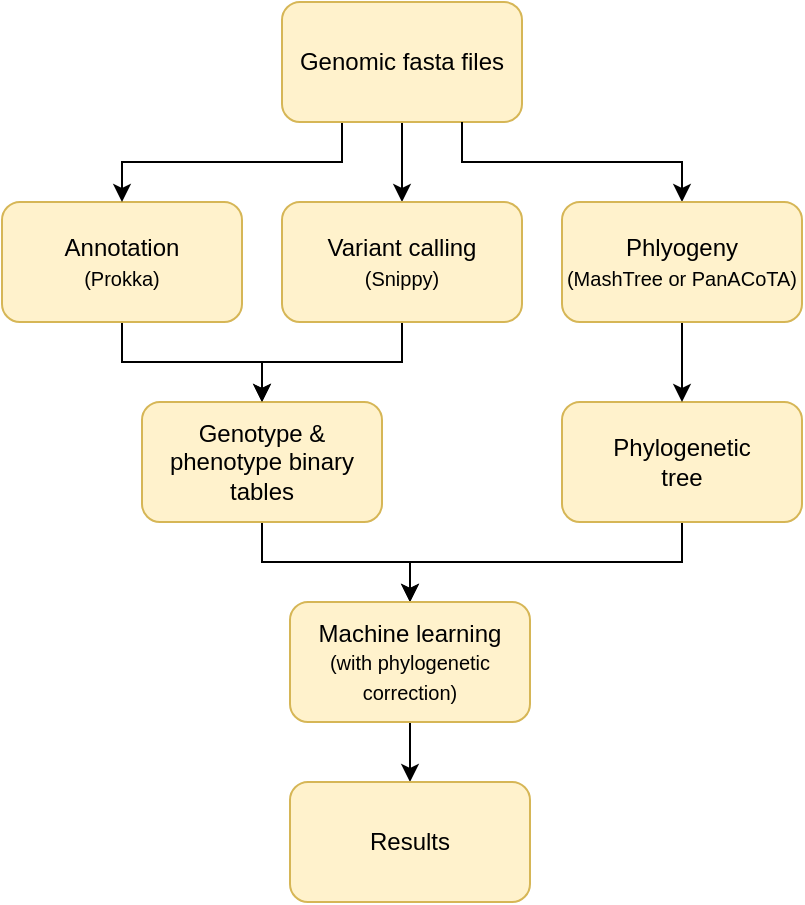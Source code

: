 <mxfile version="26.2.14">
  <diagram name="Page-1" id="MbhGSACNb4gu_uGpFhin">
    <mxGraphModel dx="984" dy="564" grid="1" gridSize="10" guides="1" tooltips="1" connect="1" arrows="1" fold="1" page="1" pageScale="1" pageWidth="827" pageHeight="1169" background="none" math="0" shadow="0">
      <root>
        <mxCell id="0" />
        <mxCell id="1" parent="0" />
        <mxCell id="dxXVFsZv-Mx1Nc2ohDS--4" style="edgeStyle=orthogonalEdgeStyle;rounded=0;orthogonalLoop=1;jettySize=auto;html=1;exitX=0.5;exitY=1;exitDx=0;exitDy=0;entryX=0.5;entryY=0;entryDx=0;entryDy=0;" edge="1" parent="1" source="acNoMvWJMsMCijYzbIam-1" target="acNoMvWJMsMCijYzbIam-19">
          <mxGeometry relative="1" as="geometry">
            <mxPoint x="340" y="220" as="targetPoint" />
          </mxGeometry>
        </mxCell>
        <mxCell id="acNoMvWJMsMCijYzbIam-1" value="Annotation&lt;div&gt;&lt;font style=&quot;font-size: 10px;&quot;&gt;(Prokka)&lt;/font&gt;&lt;/div&gt;" style="rounded=1;whiteSpace=wrap;html=1;fillColor=#fff2cc;strokeColor=#d6b656;" parent="1" vertex="1">
          <mxGeometry x="210" y="130" width="120" height="60" as="geometry" />
        </mxCell>
        <mxCell id="dxXVFsZv-Mx1Nc2ohDS--8" style="edgeStyle=orthogonalEdgeStyle;rounded=0;orthogonalLoop=1;jettySize=auto;html=1;exitX=0.5;exitY=1;exitDx=0;exitDy=0;entryX=0.5;entryY=0;entryDx=0;entryDy=0;" edge="1" parent="1" source="acNoMvWJMsMCijYzbIam-19" target="EttusDQc6cs6hr2crV58-21">
          <mxGeometry relative="1" as="geometry" />
        </mxCell>
        <mxCell id="acNoMvWJMsMCijYzbIam-19" value="Genotype &amp;amp; phenotype binary tables" style="whiteSpace=wrap;html=1;rounded=1;fillColor=#fff2cc;strokeColor=#d6b656;" parent="1" vertex="1">
          <mxGeometry x="280" y="230" width="120" height="60" as="geometry" />
        </mxCell>
        <mxCell id="dxXVFsZv-Mx1Nc2ohDS--9" style="edgeStyle=orthogonalEdgeStyle;rounded=0;orthogonalLoop=1;jettySize=auto;html=1;exitX=0.5;exitY=1;exitDx=0;exitDy=0;entryX=0.5;entryY=0;entryDx=0;entryDy=0;" edge="1" parent="1" source="EttusDQc6cs6hr2crV58-11" target="EttusDQc6cs6hr2crV58-21">
          <mxGeometry relative="1" as="geometry" />
        </mxCell>
        <mxCell id="EttusDQc6cs6hr2crV58-11" value="Phylogenetic&lt;br&gt;tree" style="rounded=1;whiteSpace=wrap;html=1;fillColor=#fff2cc;strokeColor=#d6b656;" parent="1" vertex="1">
          <mxGeometry x="490" y="230" width="120" height="60" as="geometry" />
        </mxCell>
        <mxCell id="dxXVFsZv-Mx1Nc2ohDS--10" value="" style="edgeStyle=orthogonalEdgeStyle;rounded=0;orthogonalLoop=1;jettySize=auto;html=1;" edge="1" parent="1" source="EttusDQc6cs6hr2crV58-21" target="EttusDQc6cs6hr2crV58-70">
          <mxGeometry relative="1" as="geometry" />
        </mxCell>
        <mxCell id="EttusDQc6cs6hr2crV58-21" value="Machine learning&lt;div&gt;&lt;font style=&quot;font-size: 10px;&quot;&gt;(with phylogenetic correction)&lt;/font&gt;&lt;/div&gt;" style="rounded=1;whiteSpace=wrap;html=1;fillColor=#fff2cc;strokeColor=#d6b656;" parent="1" vertex="1">
          <mxGeometry x="354" y="330" width="120" height="60" as="geometry" />
        </mxCell>
        <mxCell id="EttusDQc6cs6hr2crV58-70" value="Results" style="rounded=1;whiteSpace=wrap;html=1;fillColor=#fff2cc;strokeColor=#d6b656;" parent="1" vertex="1">
          <mxGeometry x="354" y="420" width="120" height="60" as="geometry" />
        </mxCell>
        <mxCell id="hFegTtOwy7nXW7bJ5HmI-9" style="edgeStyle=orthogonalEdgeStyle;rounded=0;orthogonalLoop=1;jettySize=auto;html=1;entryX=0.5;entryY=0;entryDx=0;entryDy=0;exitX=0.25;exitY=1;exitDx=0;exitDy=0;" parent="1" source="hFegTtOwy7nXW7bJ5HmI-8" target="acNoMvWJMsMCijYzbIam-1" edge="1">
          <mxGeometry relative="1" as="geometry" />
        </mxCell>
        <mxCell id="dxXVFsZv-Mx1Nc2ohDS--2" style="edgeStyle=orthogonalEdgeStyle;rounded=0;orthogonalLoop=1;jettySize=auto;html=1;exitX=0.5;exitY=1;exitDx=0;exitDy=0;entryX=0.5;entryY=0;entryDx=0;entryDy=0;" edge="1" parent="1" source="hFegTtOwy7nXW7bJ5HmI-8" target="dxXVFsZv-Mx1Nc2ohDS--1">
          <mxGeometry relative="1" as="geometry" />
        </mxCell>
        <mxCell id="hFegTtOwy7nXW7bJ5HmI-8" value="Genomic fasta files" style="rounded=1;whiteSpace=wrap;html=1;fillColor=#fff2cc;strokeColor=#d6b656;" parent="1" vertex="1">
          <mxGeometry x="350" y="30" width="120" height="60" as="geometry" />
        </mxCell>
        <mxCell id="0gsvJsnFjAPhSoMY4tv9-5" style="edgeStyle=orthogonalEdgeStyle;rounded=0;orthogonalLoop=1;jettySize=auto;html=1;exitX=0.75;exitY=1;exitDx=0;exitDy=0;entryX=0.5;entryY=0;entryDx=0;entryDy=0;" parent="1" source="hFegTtOwy7nXW7bJ5HmI-8" target="0gsvJsnFjAPhSoMY4tv9-8" edge="1">
          <mxGeometry relative="1" as="geometry">
            <mxPoint x="583" y="70" as="targetPoint" />
          </mxGeometry>
        </mxCell>
        <mxCell id="dxXVFsZv-Mx1Nc2ohDS--3" style="edgeStyle=orthogonalEdgeStyle;rounded=0;orthogonalLoop=1;jettySize=auto;html=1;exitX=0.5;exitY=1;exitDx=0;exitDy=0;" edge="1" parent="1" source="0gsvJsnFjAPhSoMY4tv9-8" target="EttusDQc6cs6hr2crV58-11">
          <mxGeometry relative="1" as="geometry" />
        </mxCell>
        <mxCell id="0gsvJsnFjAPhSoMY4tv9-8" value="Phlyogeny&lt;div&gt;&lt;font style=&quot;font-size: 10px;&quot;&gt;(MashTree or PanACoTA)&lt;/font&gt;&lt;/div&gt;" style="rounded=1;whiteSpace=wrap;html=1;fillColor=#fff2cc;strokeColor=#d6b656;" parent="1" vertex="1">
          <mxGeometry x="490" y="130" width="120" height="60" as="geometry" />
        </mxCell>
        <mxCell id="dxXVFsZv-Mx1Nc2ohDS--6" style="edgeStyle=orthogonalEdgeStyle;rounded=0;orthogonalLoop=1;jettySize=auto;html=1;exitX=0.5;exitY=1;exitDx=0;exitDy=0;entryX=0.5;entryY=0;entryDx=0;entryDy=0;" edge="1" parent="1" source="dxXVFsZv-Mx1Nc2ohDS--1" target="acNoMvWJMsMCijYzbIam-19">
          <mxGeometry relative="1" as="geometry">
            <mxPoint x="340" y="220" as="targetPoint" />
          </mxGeometry>
        </mxCell>
        <mxCell id="dxXVFsZv-Mx1Nc2ohDS--1" value="Variant calling&lt;div&gt;&lt;font style=&quot;font-size: 10px;&quot;&gt;(Snippy)&lt;/font&gt;&lt;/div&gt;" style="rounded=1;whiteSpace=wrap;html=1;fillColor=#fff2cc;strokeColor=#d6b656;" vertex="1" parent="1">
          <mxGeometry x="350" y="130" width="120" height="60" as="geometry" />
        </mxCell>
      </root>
    </mxGraphModel>
  </diagram>
</mxfile>

